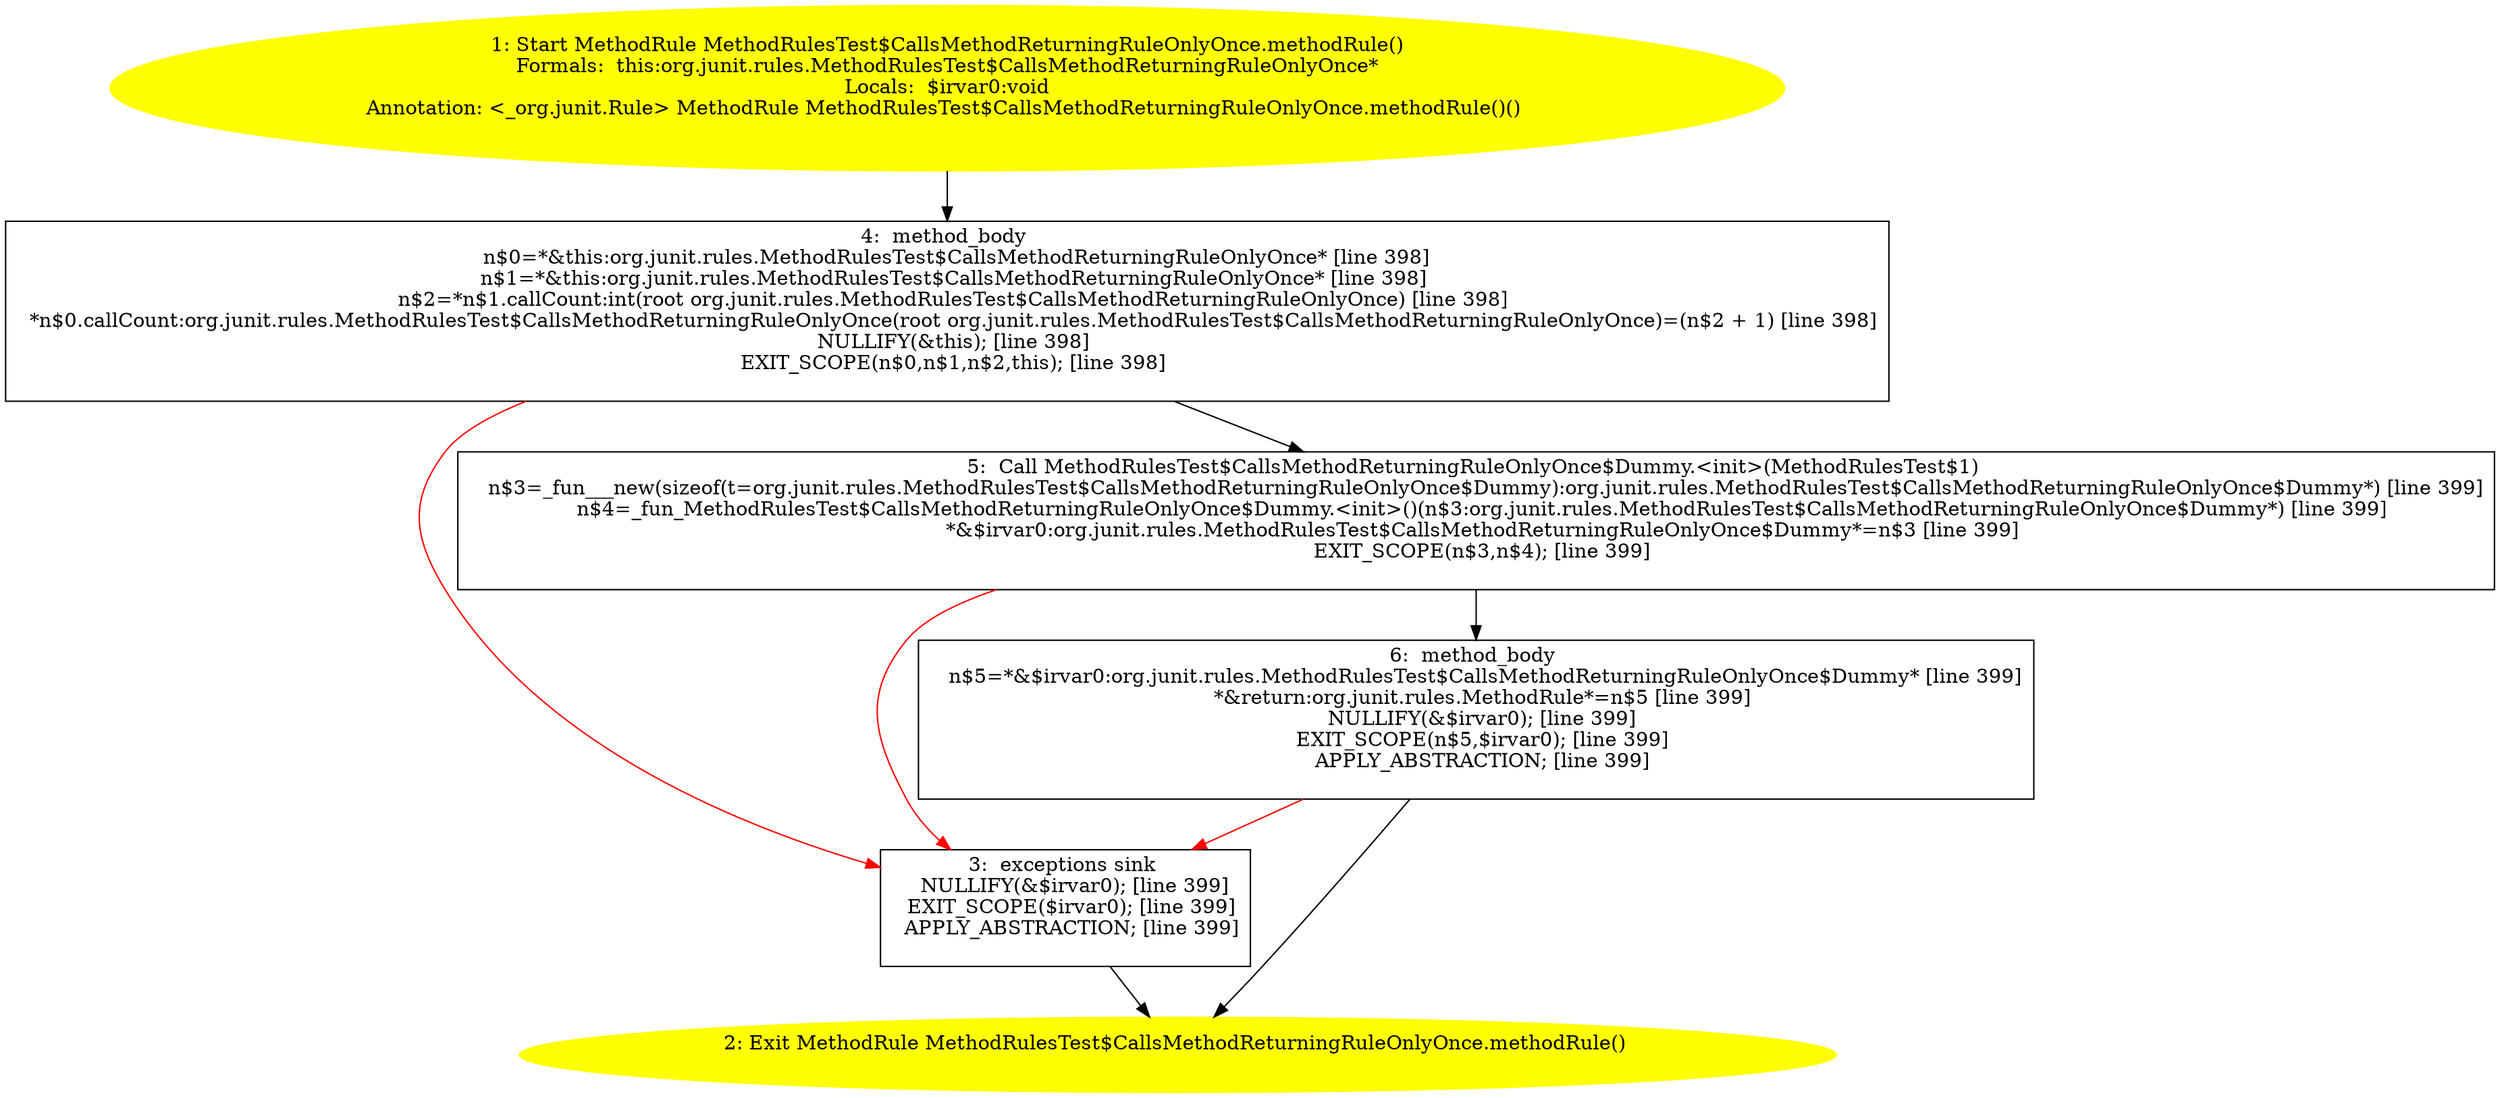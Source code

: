 /* @generated */
digraph cfg {
"org.junit.rules.MethodRulesTest$CallsMethodReturningRuleOnlyOnce.methodRule():org.junit.rules.Method.4170c9826f8356e6d0f78fdbf2b9e21b_1" [label="1: Start MethodRule MethodRulesTest$CallsMethodReturningRuleOnlyOnce.methodRule()\nFormals:  this:org.junit.rules.MethodRulesTest$CallsMethodReturningRuleOnlyOnce*\nLocals:  $irvar0:void\nAnnotation: <_org.junit.Rule> MethodRule MethodRulesTest$CallsMethodReturningRuleOnlyOnce.methodRule()() \n  " color=yellow style=filled]
	

	 "org.junit.rules.MethodRulesTest$CallsMethodReturningRuleOnlyOnce.methodRule():org.junit.rules.Method.4170c9826f8356e6d0f78fdbf2b9e21b_1" -> "org.junit.rules.MethodRulesTest$CallsMethodReturningRuleOnlyOnce.methodRule():org.junit.rules.Method.4170c9826f8356e6d0f78fdbf2b9e21b_4" ;
"org.junit.rules.MethodRulesTest$CallsMethodReturningRuleOnlyOnce.methodRule():org.junit.rules.Method.4170c9826f8356e6d0f78fdbf2b9e21b_2" [label="2: Exit MethodRule MethodRulesTest$CallsMethodReturningRuleOnlyOnce.methodRule() \n  " color=yellow style=filled]
	

"org.junit.rules.MethodRulesTest$CallsMethodReturningRuleOnlyOnce.methodRule():org.junit.rules.Method.4170c9826f8356e6d0f78fdbf2b9e21b_3" [label="3:  exceptions sink \n   NULLIFY(&$irvar0); [line 399]\n  EXIT_SCOPE($irvar0); [line 399]\n  APPLY_ABSTRACTION; [line 399]\n " shape="box"]
	

	 "org.junit.rules.MethodRulesTest$CallsMethodReturningRuleOnlyOnce.methodRule():org.junit.rules.Method.4170c9826f8356e6d0f78fdbf2b9e21b_3" -> "org.junit.rules.MethodRulesTest$CallsMethodReturningRuleOnlyOnce.methodRule():org.junit.rules.Method.4170c9826f8356e6d0f78fdbf2b9e21b_2" ;
"org.junit.rules.MethodRulesTest$CallsMethodReturningRuleOnlyOnce.methodRule():org.junit.rules.Method.4170c9826f8356e6d0f78fdbf2b9e21b_4" [label="4:  method_body \n   n$0=*&this:org.junit.rules.MethodRulesTest$CallsMethodReturningRuleOnlyOnce* [line 398]\n  n$1=*&this:org.junit.rules.MethodRulesTest$CallsMethodReturningRuleOnlyOnce* [line 398]\n  n$2=*n$1.callCount:int(root org.junit.rules.MethodRulesTest$CallsMethodReturningRuleOnlyOnce) [line 398]\n  *n$0.callCount:org.junit.rules.MethodRulesTest$CallsMethodReturningRuleOnlyOnce(root org.junit.rules.MethodRulesTest$CallsMethodReturningRuleOnlyOnce)=(n$2 + 1) [line 398]\n  NULLIFY(&this); [line 398]\n  EXIT_SCOPE(n$0,n$1,n$2,this); [line 398]\n " shape="box"]
	

	 "org.junit.rules.MethodRulesTest$CallsMethodReturningRuleOnlyOnce.methodRule():org.junit.rules.Method.4170c9826f8356e6d0f78fdbf2b9e21b_4" -> "org.junit.rules.MethodRulesTest$CallsMethodReturningRuleOnlyOnce.methodRule():org.junit.rules.Method.4170c9826f8356e6d0f78fdbf2b9e21b_5" ;
	 "org.junit.rules.MethodRulesTest$CallsMethodReturningRuleOnlyOnce.methodRule():org.junit.rules.Method.4170c9826f8356e6d0f78fdbf2b9e21b_4" -> "org.junit.rules.MethodRulesTest$CallsMethodReturningRuleOnlyOnce.methodRule():org.junit.rules.Method.4170c9826f8356e6d0f78fdbf2b9e21b_3" [color="red" ];
"org.junit.rules.MethodRulesTest$CallsMethodReturningRuleOnlyOnce.methodRule():org.junit.rules.Method.4170c9826f8356e6d0f78fdbf2b9e21b_5" [label="5:  Call MethodRulesTest$CallsMethodReturningRuleOnlyOnce$Dummy.<init>(MethodRulesTest$1) \n   n$3=_fun___new(sizeof(t=org.junit.rules.MethodRulesTest$CallsMethodReturningRuleOnlyOnce$Dummy):org.junit.rules.MethodRulesTest$CallsMethodReturningRuleOnlyOnce$Dummy*) [line 399]\n  n$4=_fun_MethodRulesTest$CallsMethodReturningRuleOnlyOnce$Dummy.<init>()(n$3:org.junit.rules.MethodRulesTest$CallsMethodReturningRuleOnlyOnce$Dummy*) [line 399]\n  *&$irvar0:org.junit.rules.MethodRulesTest$CallsMethodReturningRuleOnlyOnce$Dummy*=n$3 [line 399]\n  EXIT_SCOPE(n$3,n$4); [line 399]\n " shape="box"]
	

	 "org.junit.rules.MethodRulesTest$CallsMethodReturningRuleOnlyOnce.methodRule():org.junit.rules.Method.4170c9826f8356e6d0f78fdbf2b9e21b_5" -> "org.junit.rules.MethodRulesTest$CallsMethodReturningRuleOnlyOnce.methodRule():org.junit.rules.Method.4170c9826f8356e6d0f78fdbf2b9e21b_6" ;
	 "org.junit.rules.MethodRulesTest$CallsMethodReturningRuleOnlyOnce.methodRule():org.junit.rules.Method.4170c9826f8356e6d0f78fdbf2b9e21b_5" -> "org.junit.rules.MethodRulesTest$CallsMethodReturningRuleOnlyOnce.methodRule():org.junit.rules.Method.4170c9826f8356e6d0f78fdbf2b9e21b_3" [color="red" ];
"org.junit.rules.MethodRulesTest$CallsMethodReturningRuleOnlyOnce.methodRule():org.junit.rules.Method.4170c9826f8356e6d0f78fdbf2b9e21b_6" [label="6:  method_body \n   n$5=*&$irvar0:org.junit.rules.MethodRulesTest$CallsMethodReturningRuleOnlyOnce$Dummy* [line 399]\n  *&return:org.junit.rules.MethodRule*=n$5 [line 399]\n  NULLIFY(&$irvar0); [line 399]\n  EXIT_SCOPE(n$5,$irvar0); [line 399]\n  APPLY_ABSTRACTION; [line 399]\n " shape="box"]
	

	 "org.junit.rules.MethodRulesTest$CallsMethodReturningRuleOnlyOnce.methodRule():org.junit.rules.Method.4170c9826f8356e6d0f78fdbf2b9e21b_6" -> "org.junit.rules.MethodRulesTest$CallsMethodReturningRuleOnlyOnce.methodRule():org.junit.rules.Method.4170c9826f8356e6d0f78fdbf2b9e21b_2" ;
	 "org.junit.rules.MethodRulesTest$CallsMethodReturningRuleOnlyOnce.methodRule():org.junit.rules.Method.4170c9826f8356e6d0f78fdbf2b9e21b_6" -> "org.junit.rules.MethodRulesTest$CallsMethodReturningRuleOnlyOnce.methodRule():org.junit.rules.Method.4170c9826f8356e6d0f78fdbf2b9e21b_3" [color="red" ];
}

